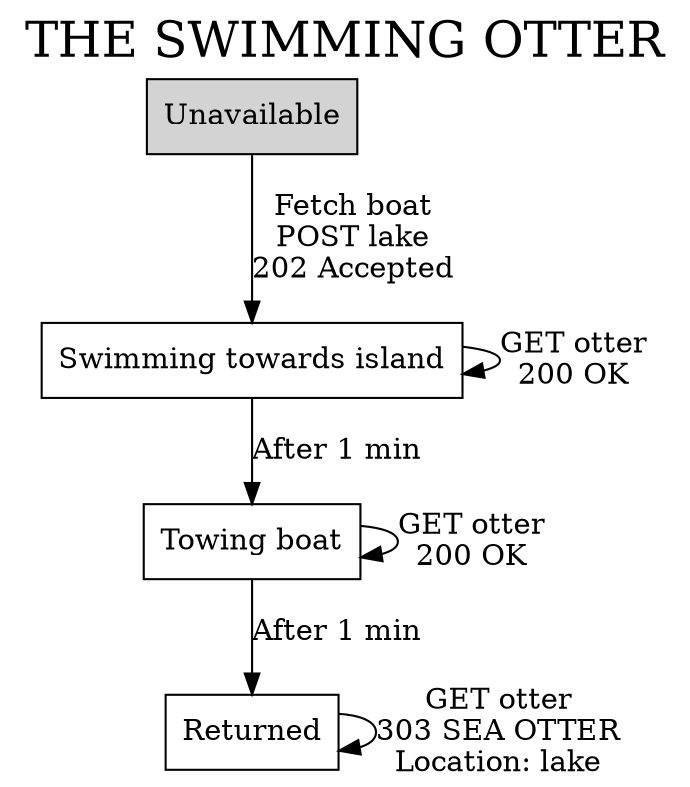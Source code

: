 digraph {
  label="THE SWIMMING OTTER";
  labelloc=t;
  fontsize=24;
  node [shape=box];

  initial [label="Unavailable",bgcolor="black",style="filled"];
  fetching [label="Swimming towards island"];
  returning [label="Towing boat"];
  back [label="Returned"];
  
  initial -> fetching [label="Fetch boat\nPOST lake\n202 Accepted"];
  fetching -> fetching [label="GET otter\n200 OK"];
  fetching -> returning [label="After 1 min"];
  returning -> returning [label="GET otter\n200 OK"];
  returning -> back [label="After 1 min"];
  back -> back [label="GET otter\n303 SEA OTTER\nLocation: lake"];
}